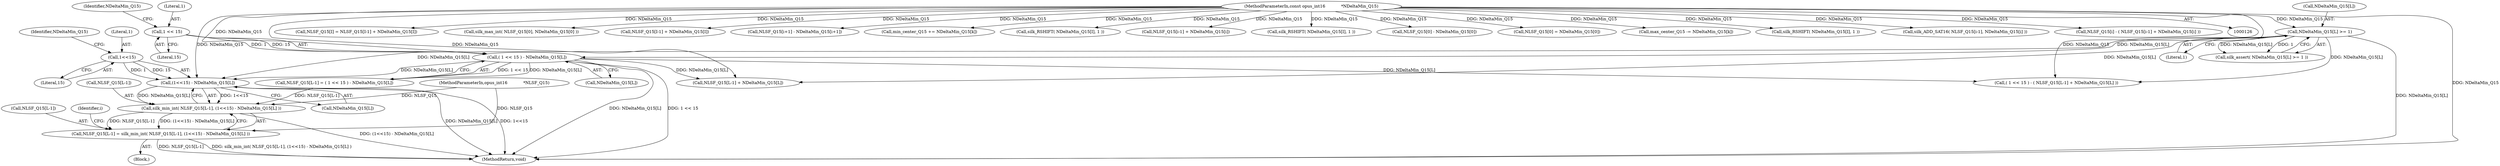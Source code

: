 digraph "0_Android_0d052d64480a30e83fcdda80f4774624e044beb7@pointer" {
"1000434" [label="(Call,(1<<15) - NDeltaMin_Q15[L])"];
"1000435" [label="(Call,1<<15)"];
"1000265" [label="(Call,( 1 << 15 ) - NDeltaMin_Q15[L])"];
"1000266" [label="(Call,1 << 15)"];
"1000128" [label="(MethodParameterIn,const opus_int16            *NDeltaMin_Q15)"];
"1000144" [label="(Call,NDeltaMin_Q15[L] >= 1)"];
"1000428" [label="(Call,silk_min_int( NLSF_Q15[L-1], (1<<15) - NDeltaMin_Q15[L] ))"];
"1000422" [label="(Call,NLSF_Q15[L-1] = silk_min_int( NLSF_Q15[L-1], (1<<15) - NDeltaMin_Q15[L] ))"];
"1000361" [label="(Call,NLSF_Q15[I] = NLSF_Q15[I-1] + NDeltaMin_Q15[I])"];
"1000422" [label="(Call,NLSF_Q15[L-1] = silk_min_int( NLSF_Q15[L-1], (1<<15) - NDeltaMin_Q15[L] ))"];
"1000436" [label="(Literal,1)"];
"1000389" [label="(Call,silk_max_int( NLSF_Q15[0], NDeltaMin_Q15[0] ))"];
"1000265" [label="(Call,( 1 << 15 ) - NDeltaMin_Q15[L])"];
"1000365" [label="(Call,NLSF_Q15[I-1] + NDeltaMin_Q15[I])"];
"1000211" [label="(Call,( 1 << 15 ) - ( NLSF_Q15[L-1] + NDeltaMin_Q15[L] ))"];
"1000460" [label="(Call,NLSF_Q15[i+1] - NDeltaMin_Q15[i+1])"];
"1000435" [label="(Call,1<<15)"];
"1000268" [label="(Literal,15)"];
"1000287" [label="(Call,min_center_Q15 += NDeltaMin_Q15[k])"];
"1000443" [label="(Identifier,i)"];
"1000294" [label="(Call,silk_RSHIFT( NDeltaMin_Q15[I], 1 ))"];
"1000127" [label="(MethodParameterIn,opus_int16            *NLSF_Q15)"];
"1000189" [label="(Call,NLSF_Q15[i-1] + NDeltaMin_Q15[i])"];
"1000269" [label="(Call,NDeltaMin_Q15[L])"];
"1000438" [label="(Call,NDeltaMin_Q15[L])"];
"1000356" [label="(Call,silk_RSHIFT( NDeltaMin_Q15[I], 1 ))"];
"1000266" [label="(Call,1 << 15)"];
"1000270" [label="(Identifier,NDeltaMin_Q15)"];
"1000161" [label="(Call,NLSF_Q15[0] - NDeltaMin_Q15[0])"];
"1000143" [label="(Call,silk_assert( NDeltaMin_Q15[L] >= 1 ))"];
"1000429" [label="(Call,NLSF_Q15[L-1])"];
"1000378" [label="(Block,)"];
"1000148" [label="(Literal,1)"];
"1000267" [label="(Literal,1)"];
"1000128" [label="(MethodParameterIn,const opus_int16            *NDeltaMin_Q15)"];
"1000437" [label="(Literal,15)"];
"1000428" [label="(Call,silk_min_int( NLSF_Q15[L-1], (1<<15) - NDeltaMin_Q15[L] ))"];
"1000259" [label="(Call,NLSF_Q15[L-1] = ( 1 << 15 ) - NDeltaMin_Q15[L])"];
"1000434" [label="(Call,(1<<15) - NDeltaMin_Q15[L])"];
"1000439" [label="(Identifier,NDeltaMin_Q15)"];
"1000246" [label="(Call,NLSF_Q15[0] = NDeltaMin_Q15[0])"];
"1000471" [label="(MethodReturn,void)"];
"1000314" [label="(Call,max_center_Q15 -= NDeltaMin_Q15[k])"];
"1000321" [label="(Call,silk_RSHIFT( NDeltaMin_Q15[I], 1 ))"];
"1000145" [label="(Call,NDeltaMin_Q15[L])"];
"1000215" [label="(Call,NLSF_Q15[L-1] + NDeltaMin_Q15[L])"];
"1000413" [label="(Call,silk_ADD_SAT16( NLSF_Q15[i-1], NDeltaMin_Q15[i] ))"];
"1000423" [label="(Call,NLSF_Q15[L-1])"];
"1000185" [label="(Call,NLSF_Q15[i] - ( NLSF_Q15[i-1] + NDeltaMin_Q15[i] ))"];
"1000144" [label="(Call,NDeltaMin_Q15[L] >= 1)"];
"1000434" -> "1000428"  [label="AST: "];
"1000434" -> "1000438"  [label="CFG: "];
"1000435" -> "1000434"  [label="AST: "];
"1000438" -> "1000434"  [label="AST: "];
"1000428" -> "1000434"  [label="CFG: "];
"1000434" -> "1000471"  [label="DDG: NDeltaMin_Q15[L]"];
"1000434" -> "1000471"  [label="DDG: 1<<15"];
"1000434" -> "1000428"  [label="DDG: 1<<15"];
"1000434" -> "1000428"  [label="DDG: NDeltaMin_Q15[L]"];
"1000435" -> "1000434"  [label="DDG: 1"];
"1000435" -> "1000434"  [label="DDG: 15"];
"1000265" -> "1000434"  [label="DDG: NDeltaMin_Q15[L]"];
"1000144" -> "1000434"  [label="DDG: NDeltaMin_Q15[L]"];
"1000128" -> "1000434"  [label="DDG: NDeltaMin_Q15"];
"1000435" -> "1000437"  [label="CFG: "];
"1000436" -> "1000435"  [label="AST: "];
"1000437" -> "1000435"  [label="AST: "];
"1000439" -> "1000435"  [label="CFG: "];
"1000265" -> "1000259"  [label="AST: "];
"1000265" -> "1000269"  [label="CFG: "];
"1000266" -> "1000265"  [label="AST: "];
"1000269" -> "1000265"  [label="AST: "];
"1000259" -> "1000265"  [label="CFG: "];
"1000265" -> "1000471"  [label="DDG: NDeltaMin_Q15[L]"];
"1000265" -> "1000471"  [label="DDG: 1 << 15"];
"1000265" -> "1000211"  [label="DDG: NDeltaMin_Q15[L]"];
"1000265" -> "1000215"  [label="DDG: NDeltaMin_Q15[L]"];
"1000265" -> "1000259"  [label="DDG: 1 << 15"];
"1000265" -> "1000259"  [label="DDG: NDeltaMin_Q15[L]"];
"1000266" -> "1000265"  [label="DDG: 1"];
"1000266" -> "1000265"  [label="DDG: 15"];
"1000128" -> "1000265"  [label="DDG: NDeltaMin_Q15"];
"1000144" -> "1000265"  [label="DDG: NDeltaMin_Q15[L]"];
"1000266" -> "1000268"  [label="CFG: "];
"1000267" -> "1000266"  [label="AST: "];
"1000268" -> "1000266"  [label="AST: "];
"1000270" -> "1000266"  [label="CFG: "];
"1000128" -> "1000126"  [label="AST: "];
"1000128" -> "1000471"  [label="DDG: NDeltaMin_Q15"];
"1000128" -> "1000144"  [label="DDG: NDeltaMin_Q15"];
"1000128" -> "1000161"  [label="DDG: NDeltaMin_Q15"];
"1000128" -> "1000185"  [label="DDG: NDeltaMin_Q15"];
"1000128" -> "1000189"  [label="DDG: NDeltaMin_Q15"];
"1000128" -> "1000211"  [label="DDG: NDeltaMin_Q15"];
"1000128" -> "1000215"  [label="DDG: NDeltaMin_Q15"];
"1000128" -> "1000246"  [label="DDG: NDeltaMin_Q15"];
"1000128" -> "1000287"  [label="DDG: NDeltaMin_Q15"];
"1000128" -> "1000294"  [label="DDG: NDeltaMin_Q15"];
"1000128" -> "1000314"  [label="DDG: NDeltaMin_Q15"];
"1000128" -> "1000321"  [label="DDG: NDeltaMin_Q15"];
"1000128" -> "1000356"  [label="DDG: NDeltaMin_Q15"];
"1000128" -> "1000361"  [label="DDG: NDeltaMin_Q15"];
"1000128" -> "1000365"  [label="DDG: NDeltaMin_Q15"];
"1000128" -> "1000389"  [label="DDG: NDeltaMin_Q15"];
"1000128" -> "1000413"  [label="DDG: NDeltaMin_Q15"];
"1000128" -> "1000460"  [label="DDG: NDeltaMin_Q15"];
"1000144" -> "1000143"  [label="AST: "];
"1000144" -> "1000148"  [label="CFG: "];
"1000145" -> "1000144"  [label="AST: "];
"1000148" -> "1000144"  [label="AST: "];
"1000143" -> "1000144"  [label="CFG: "];
"1000144" -> "1000471"  [label="DDG: NDeltaMin_Q15[L]"];
"1000144" -> "1000143"  [label="DDG: NDeltaMin_Q15[L]"];
"1000144" -> "1000143"  [label="DDG: 1"];
"1000144" -> "1000211"  [label="DDG: NDeltaMin_Q15[L]"];
"1000144" -> "1000215"  [label="DDG: NDeltaMin_Q15[L]"];
"1000428" -> "1000422"  [label="AST: "];
"1000429" -> "1000428"  [label="AST: "];
"1000422" -> "1000428"  [label="CFG: "];
"1000428" -> "1000471"  [label="DDG: (1<<15) - NDeltaMin_Q15[L]"];
"1000428" -> "1000422"  [label="DDG: NLSF_Q15[L-1]"];
"1000428" -> "1000422"  [label="DDG: (1<<15) - NDeltaMin_Q15[L]"];
"1000259" -> "1000428"  [label="DDG: NLSF_Q15[L-1]"];
"1000127" -> "1000428"  [label="DDG: NLSF_Q15"];
"1000422" -> "1000378"  [label="AST: "];
"1000423" -> "1000422"  [label="AST: "];
"1000443" -> "1000422"  [label="CFG: "];
"1000422" -> "1000471"  [label="DDG: silk_min_int( NLSF_Q15[L-1], (1<<15) - NDeltaMin_Q15[L] )"];
"1000422" -> "1000471"  [label="DDG: NLSF_Q15[L-1]"];
"1000127" -> "1000422"  [label="DDG: NLSF_Q15"];
}
